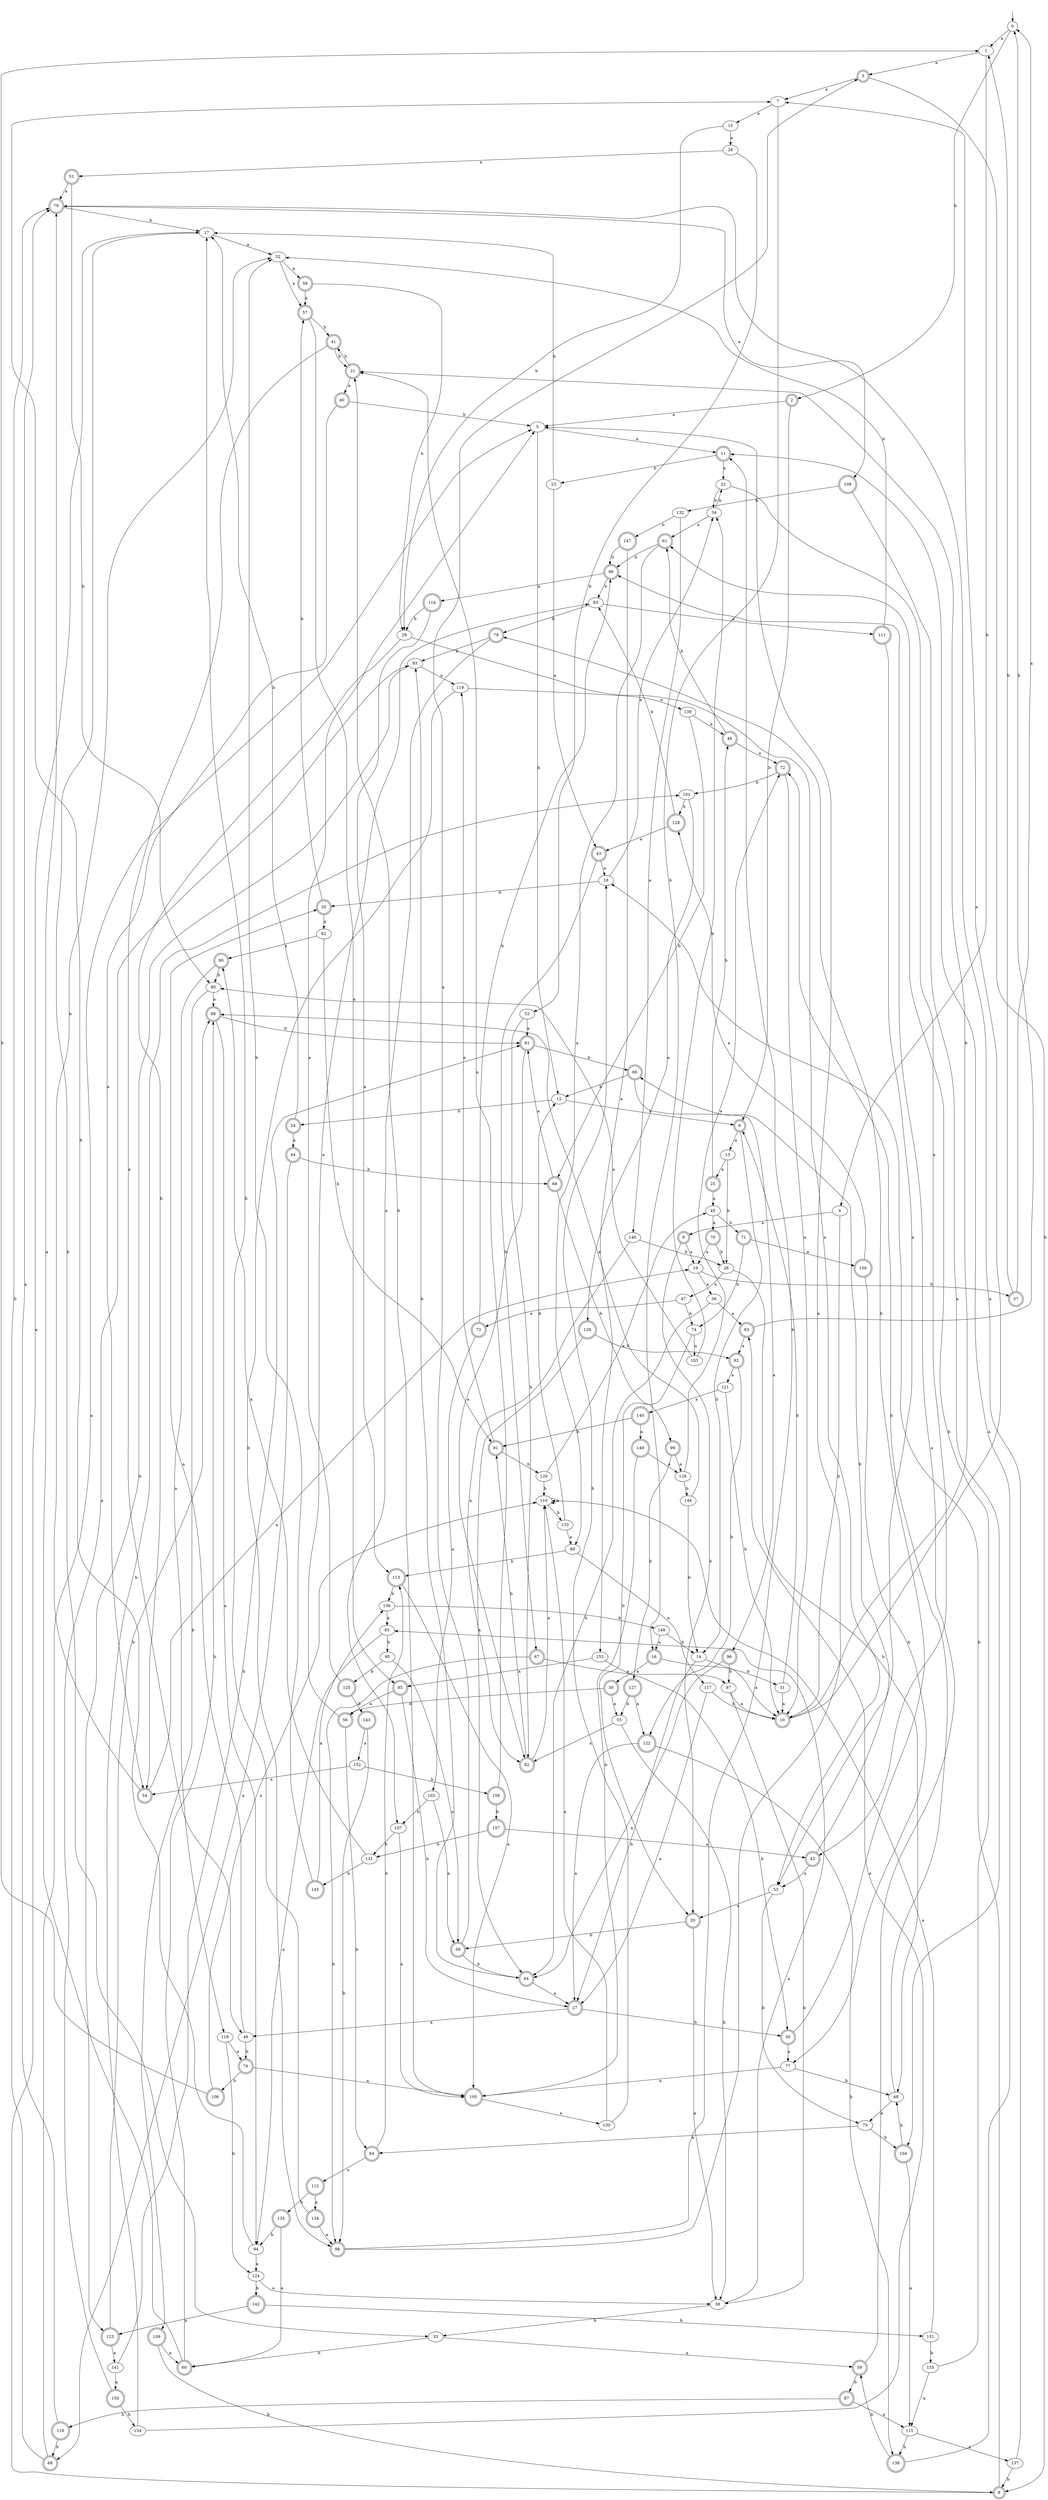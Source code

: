 digraph RandomDFA {
  __start0 [label="", shape=none];
  __start0 -> 0 [label=""];
  0 [shape=circle]
  0 -> 1 [label="a"]
  0 -> 2 [label="b"]
  1
  1 -> 3 [label="a"]
  1 -> 4 [label="b"]
  2 [shape=doublecircle]
  2 -> 5 [label="a"]
  2 -> 6 [label="b"]
  3 [shape=doublecircle]
  3 -> 7 [label="a"]
  3 -> 8 [label="b"]
  4
  4 -> 9 [label="a"]
  4 -> 10 [label="b"]
  5
  5 -> 11 [label="a"]
  5 -> 12 [label="b"]
  6 [shape=doublecircle]
  6 -> 13 [label="a"]
  6 -> 14 [label="b"]
  7
  7 -> 15 [label="a"]
  7 -> 16 [label="b"]
  8 [shape=doublecircle]
  8 -> 17 [label="a"]
  8 -> 18 [label="b"]
  9 [shape=doublecircle]
  9 -> 19 [label="a"]
  9 -> 20 [label="b"]
  10 [shape=doublecircle]
  10 -> 7 [label="a"]
  10 -> 21 [label="b"]
  11 [shape=doublecircle]
  11 -> 22 [label="a"]
  11 -> 23 [label="b"]
  12
  12 -> 6 [label="a"]
  12 -> 24 [label="b"]
  13
  13 -> 25 [label="a"]
  13 -> 26 [label="b"]
  14
  14 -> 10 [label="a"]
  14 -> 27 [label="b"]
  15
  15 -> 28 [label="a"]
  15 -> 29 [label="b"]
  16 [shape=doublecircle]
  16 -> 30 [label="a"]
  16 -> 31 [label="b"]
  17
  17 -> 32 [label="a"]
  17 -> 33 [label="b"]
  18
  18 -> 34 [label="a"]
  18 -> 35 [label="b"]
  19
  19 -> 36 [label="a"]
  19 -> 37 [label="b"]
  20 [shape=doublecircle]
  20 -> 38 [label="a"]
  20 -> 39 [label="b"]
  21 [shape=doublecircle]
  21 -> 40 [label="a"]
  21 -> 41 [label="b"]
  22
  22 -> 42 [label="a"]
  22 -> 34 [label="b"]
  23
  23 -> 43 [label="a"]
  23 -> 17 [label="b"]
  24 [shape=doublecircle]
  24 -> 44 [label="a"]
  24 -> 17 [label="b"]
  25 [shape=doublecircle]
  25 -> 45 [label="a"]
  25 -> 46 [label="b"]
  26
  26 -> 47 [label="a"]
  26 -> 48 [label="b"]
  27 [shape=doublecircle]
  27 -> 49 [label="a"]
  27 -> 50 [label="b"]
  28
  28 -> 51 [label="a"]
  28 -> 52 [label="b"]
  29
  29 -> 53 [label="a"]
  29 -> 54 [label="b"]
  30 [shape=doublecircle]
  30 -> 55 [label="a"]
  30 -> 56 [label="b"]
  31
  31 -> 10 [label="a"]
  31 -> 6 [label="b"]
  32
  32 -> 57 [label="a"]
  32 -> 58 [label="b"]
  33
  33 -> 59 [label="a"]
  33 -> 60 [label="b"]
  34
  34 -> 61 [label="a"]
  34 -> 22 [label="b"]
  35 [shape=doublecircle]
  35 -> 62 [label="a"]
  35 -> 57 [label="b"]
  36
  36 -> 63 [label="a"]
  36 -> 64 [label="b"]
  37 [shape=doublecircle]
  37 -> 0 [label="a"]
  37 -> 1 [label="b"]
  38
  38 -> 65 [label="a"]
  38 -> 33 [label="b"]
  39 [shape=doublecircle]
  39 -> 3 [label="a"]
  39 -> 64 [label="b"]
  40 [shape=doublecircle]
  40 -> 54 [label="a"]
  40 -> 5 [label="b"]
  41 [shape=doublecircle]
  41 -> 49 [label="a"]
  41 -> 21 [label="b"]
  42 [shape=doublecircle]
  42 -> 53 [label="a"]
  42 -> 66 [label="b"]
  43 [shape=doublecircle]
  43 -> 18 [label="a"]
  43 -> 67 [label="b"]
  44 [shape=doublecircle]
  44 -> 68 [label="a"]
  44 -> 69 [label="b"]
  45
  45 -> 70 [label="a"]
  45 -> 71 [label="b"]
  46 [shape=doublecircle]
  46 -> 72 [label="a"]
  46 -> 61 [label="b"]
  47
  47 -> 73 [label="a"]
  47 -> 74 [label="b"]
  48
  48 -> 75 [label="a"]
  48 -> 72 [label="b"]
  49
  49 -> 35 [label="a"]
  49 -> 76 [label="b"]
  50 [shape=doublecircle]
  50 -> 77 [label="a"]
  50 -> 78 [label="b"]
  51 [shape=doublecircle]
  51 -> 79 [label="a"]
  51 -> 80 [label="b"]
  52
  52 -> 81 [label="a"]
  52 -> 82 [label="b"]
  53
  53 -> 20 [label="a"]
  53 -> 75 [label="b"]
  54 [shape=doublecircle]
  54 -> 19 [label="a"]
  54 -> 32 [label="b"]
  55
  55 -> 82 [label="a"]
  55 -> 38 [label="b"]
  56 [shape=doublecircle]
  56 -> 83 [label="a"]
  56 -> 84 [label="b"]
  57 [shape=doublecircle]
  57 -> 85 [label="a"]
  57 -> 41 [label="b"]
  58 [shape=doublecircle]
  58 -> 57 [label="a"]
  58 -> 29 [label="b"]
  59 [shape=doublecircle]
  59 -> 86 [label="a"]
  59 -> 87 [label="b"]
  60 [shape=doublecircle]
  60 -> 79 [label="a"]
  60 -> 88 [label="b"]
  61 [shape=doublecircle]
  61 -> 89 [label="a"]
  61 -> 86 [label="b"]
  62
  62 -> 90 [label="a"]
  62 -> 91 [label="b"]
  63 [shape=doublecircle]
  63 -> 92 [label="a"]
  63 -> 0 [label="b"]
  64 [shape=doublecircle]
  64 -> 27 [label="a"]
  64 -> 93 [label="b"]
  65
  65 -> 94 [label="a"]
  65 -> 95 [label="b"]
  66 [shape=doublecircle]
  66 -> 96 [label="a"]
  66 -> 12 [label="b"]
  67 [shape=doublecircle]
  67 -> 97 [label="a"]
  67 -> 98 [label="b"]
  68 [shape=doublecircle]
  68 -> 5 [label="a"]
  68 -> 79 [label="b"]
  69 [shape=doublecircle]
  69 -> 81 [label="a"]
  69 -> 99 [label="b"]
  70 [shape=doublecircle]
  70 -> 19 [label="a"]
  70 -> 26 [label="b"]
  71 [shape=doublecircle]
  71 -> 100 [label="a"]
  71 -> 74 [label="b"]
  72 [shape=doublecircle]
  72 -> 10 [label="a"]
  72 -> 101 [label="b"]
  73 [shape=doublecircle]
  73 -> 102 [label="a"]
  73 -> 86 [label="b"]
  74
  74 -> 103 [label="a"]
  74 -> 20 [label="b"]
  75
  75 -> 84 [label="a"]
  75 -> 104 [label="b"]
  76 [shape=doublecircle]
  76 -> 105 [label="a"]
  76 -> 106 [label="b"]
  77
  77 -> 105 [label="a"]
  77 -> 48 [label="b"]
  78 [shape=doublecircle]
  78 -> 107 [label="a"]
  78 -> 93 [label="b"]
  79 [shape=doublecircle]
  79 -> 108 [label="a"]
  79 -> 17 [label="b"]
  80
  80 -> 88 [label="a"]
  80 -> 109 [label="b"]
  81 [shape=doublecircle]
  81 -> 82 [label="a"]
  81 -> 66 [label="b"]
  82 [shape=doublecircle]
  82 -> 110 [label="a"]
  82 -> 91 [label="b"]
  83
  83 -> 111 [label="a"]
  83 -> 78 [label="b"]
  84 [shape=doublecircle]
  84 -> 112 [label="a"]
  84 -> 113 [label="b"]
  85 [shape=doublecircle]
  85 -> 56 [label="a"]
  85 -> 27 [label="b"]
  86 [shape=doublecircle]
  86 -> 114 [label="a"]
  86 -> 83 [label="b"]
  87 [shape=doublecircle]
  87 -> 115 [label="a"]
  87 -> 116 [label="b"]
  88 [shape=doublecircle]
  88 -> 94 [label="a"]
  88 -> 81 [label="b"]
  89
  89 -> 117 [label="a"]
  89 -> 113 [label="b"]
  90 [shape=doublecircle]
  90 -> 118 [label="a"]
  90 -> 80 [label="b"]
  91 [shape=doublecircle]
  91 -> 119 [label="a"]
  91 -> 120 [label="b"]
  92 [shape=doublecircle]
  92 -> 121 [label="a"]
  92 -> 122 [label="b"]
  93
  93 -> 119 [label="a"]
  93 -> 123 [label="b"]
  94
  94 -> 124 [label="a"]
  94 -> 7 [label="b"]
  95
  95 -> 39 [label="a"]
  95 -> 125 [label="b"]
  96 [shape=doublecircle]
  96 -> 64 [label="a"]
  96 -> 97 [label="b"]
  97
  97 -> 10 [label="a"]
  97 -> 38 [label="b"]
  98 [shape=doublecircle]
  98 -> 5 [label="a"]
  98 -> 11 [label="b"]
  99 [shape=doublecircle]
  99 -> 126 [label="a"]
  99 -> 127 [label="b"]
  100 [shape=doublecircle]
  100 -> 128 [label="a"]
  100 -> 77 [label="b"]
  101
  101 -> 129 [label="a"]
  101 -> 128 [label="b"]
  102
  102 -> 39 [label="a"]
  102 -> 107 [label="b"]
  103
  103 -> 80 [label="a"]
  103 -> 34 [label="b"]
  104 [shape=doublecircle]
  104 -> 115 [label="a"]
  104 -> 48 [label="b"]
  105 [shape=doublecircle]
  105 -> 130 [label="a"]
  105 -> 21 [label="b"]
  106 [shape=doublecircle]
  106 -> 110 [label="a"]
  106 -> 1 [label="b"]
  107
  107 -> 105 [label="a"]
  107 -> 131 [label="b"]
  108 [shape=doublecircle]
  108 -> 104 [label="a"]
  108 -> 132 [label="b"]
  109 [shape=doublecircle]
  109 -> 60 [label="a"]
  109 -> 8 [label="b"]
  110
  110 -> 110 [label="a"]
  110 -> 133 [label="b"]
  111 [shape=doublecircle]
  111 -> 53 [label="a"]
  111 -> 32 [label="b"]
  112 [shape=doublecircle]
  112 -> 134 [label="a"]
  112 -> 135 [label="b"]
  113 [shape=doublecircle]
  113 -> 105 [label="a"]
  113 -> 136 [label="b"]
  114 [shape=doublecircle]
  114 -> 113 [label="a"]
  114 -> 29 [label="b"]
  115
  115 -> 137 [label="a"]
  115 -> 138 [label="b"]
  116 [shape=doublecircle]
  116 -> 79 [label="a"]
  116 -> 68 [label="b"]
  117
  117 -> 27 [label="a"]
  117 -> 10 [label="b"]
  118
  118 -> 76 [label="a"]
  118 -> 124 [label="b"]
  119
  119 -> 139 [label="a"]
  119 -> 98 [label="b"]
  120
  120 -> 45 [label="a"]
  120 -> 110 [label="b"]
  121
  121 -> 140 [label="a"]
  121 -> 10 [label="b"]
  122 [shape=doublecircle]
  122 -> 27 [label="a"]
  122 -> 138 [label="b"]
  123 [shape=doublecircle]
  123 -> 141 [label="a"]
  123 -> 88 [label="b"]
  124
  124 -> 38 [label="a"]
  124 -> 142 [label="b"]
  125 [shape=doublecircle]
  125 -> 5 [label="a"]
  125 -> 143 [label="b"]
  126
  126 -> 72 [label="a"]
  126 -> 144 [label="b"]
  127 [shape=doublecircle]
  127 -> 122 [label="a"]
  127 -> 55 [label="b"]
  128 [shape=doublecircle]
  128 -> 43 [label="a"]
  128 -> 83 [label="b"]
  129 [shape=doublecircle]
  129 -> 64 [label="a"]
  129 -> 92 [label="b"]
  130
  130 -> 110 [label="a"]
  130 -> 18 [label="b"]
  131
  131 -> 90 [label="a"]
  131 -> 145 [label="b"]
  132
  132 -> 146 [label="a"]
  132 -> 147 [label="b"]
  133
  133 -> 89 [label="a"]
  133 -> 12 [label="b"]
  134 [shape=doublecircle]
  134 -> 98 [label="a"]
  134 -> 17 [label="b"]
  135 [shape=doublecircle]
  135 -> 60 [label="a"]
  135 -> 94 [label="b"]
  136
  136 -> 65 [label="a"]
  136 -> 148 [label="b"]
  137
  137 -> 79 [label="a"]
  137 -> 8 [label="b"]
  138 [shape=doublecircle]
  138 -> 11 [label="a"]
  138 -> 59 [label="b"]
  139
  139 -> 46 [label="a"]
  139 -> 69 [label="b"]
  140 [shape=doublecircle]
  140 -> 149 [label="a"]
  140 -> 91 [label="b"]
  141
  141 -> 150 [label="a"]
  141 -> 81 [label="b"]
  142 [shape=doublecircle]
  142 -> 123 [label="a"]
  142 -> 151 [label="b"]
  143 [shape=doublecircle]
  143 -> 152 [label="a"]
  143 -> 98 [label="b"]
  144
  144 -> 88 [label="a"]
  144 -> 14 [label="b"]
  145 [shape=doublecircle]
  145 -> 136 [label="a"]
  145 -> 32 [label="b"]
  146
  146 -> 82 [label="a"]
  146 -> 26 [label="b"]
  147 [shape=doublecircle]
  147 -> 153 [label="a"]
  147 -> 86 [label="b"]
  148
  148 -> 16 [label="a"]
  148 -> 14 [label="b"]
  149 [shape=doublecircle]
  149 -> 126 [label="a"]
  149 -> 105 [label="b"]
  150 [shape=doublecircle]
  150 -> 93 [label="a"]
  150 -> 154 [label="b"]
  151
  151 -> 110 [label="a"]
  151 -> 155 [label="b"]
  152
  152 -> 54 [label="a"]
  152 -> 156 [label="b"]
  153
  153 -> 85 [label="a"]
  153 -> 50 [label="b"]
  154
  154 -> 63 [label="a"]
  154 -> 101 [label="b"]
  155
  155 -> 115 [label="a"]
  155 -> 61 [label="b"]
  156 [shape=doublecircle]
  156 -> 21 [label="a"]
  156 -> 157 [label="b"]
  157 [shape=doublecircle]
  157 -> 42 [label="a"]
  157 -> 131 [label="b"]
}
